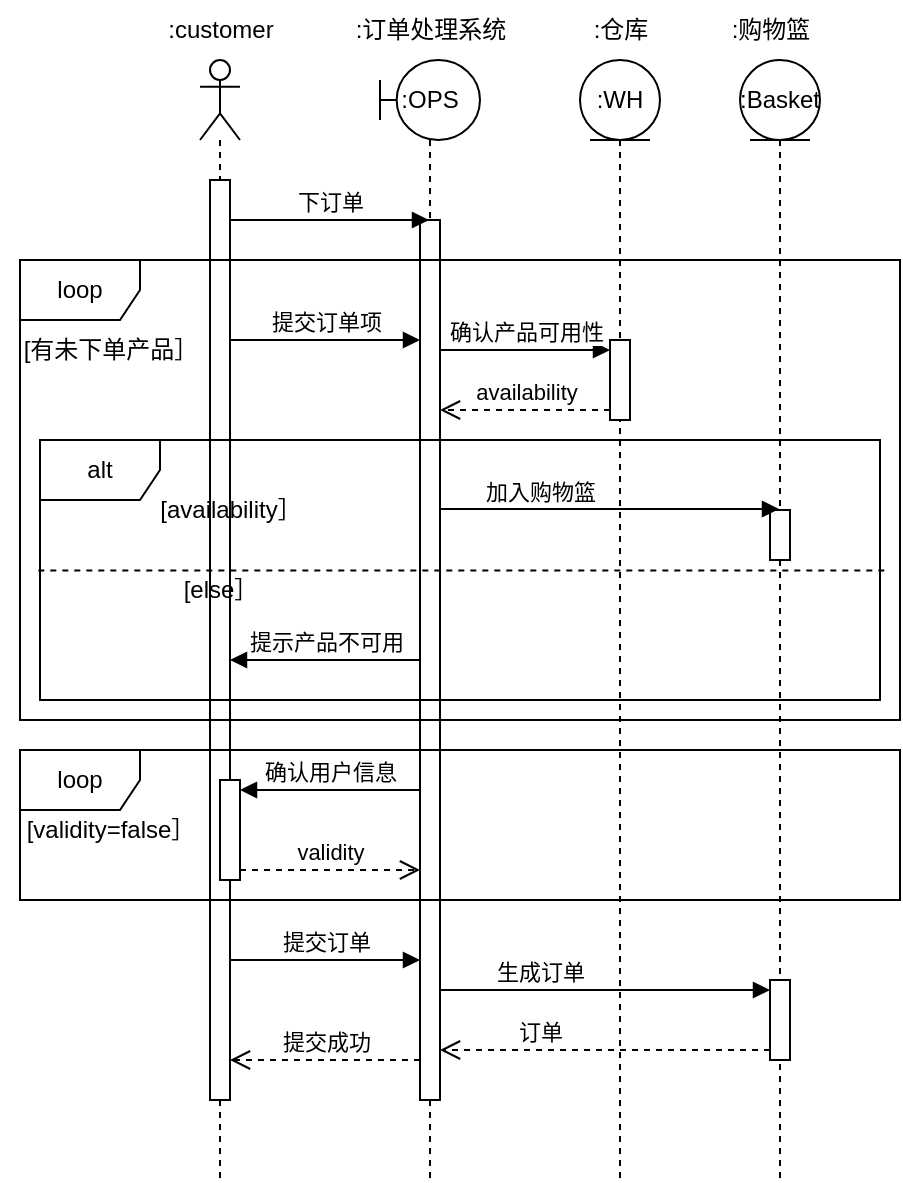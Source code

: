 <mxfile version="24.3.1" type="github">
  <diagram name="第 1 页" id="n8vJ-IztxUJa_jr9M0l1">
    <mxGraphModel dx="1042" dy="569" grid="1" gridSize="10" guides="1" tooltips="1" connect="1" arrows="1" fold="1" page="1" pageScale="1" pageWidth="827" pageHeight="1169" math="0" shadow="0">
      <root>
        <mxCell id="0" />
        <mxCell id="1" parent="0" />
        <mxCell id="JBW0FveoJYngJLi1HycC-1" value=":OPS" style="shape=umlLifeline;perimeter=lifelinePerimeter;whiteSpace=wrap;html=1;container=1;dropTarget=0;collapsible=0;recursiveResize=0;outlineConnect=0;portConstraint=eastwest;newEdgeStyle={&quot;curved&quot;:0,&quot;rounded&quot;:0};participant=umlBoundary;align=center;labelPosition=center;verticalLabelPosition=middle;verticalAlign=middle;" vertex="1" parent="1">
          <mxGeometry x="240" y="80" width="50" height="560" as="geometry" />
        </mxCell>
        <mxCell id="JBW0FveoJYngJLi1HycC-2" value="" style="html=1;points=[[0,0,0,0,5],[0,1,0,0,-5],[1,0,0,0,5],[1,1,0,0,-5]];perimeter=orthogonalPerimeter;outlineConnect=0;targetShapes=umlLifeline;portConstraint=eastwest;newEdgeStyle={&quot;curved&quot;:0,&quot;rounded&quot;:0};" vertex="1" parent="JBW0FveoJYngJLi1HycC-1">
          <mxGeometry x="20" y="80" width="10" height="440" as="geometry" />
        </mxCell>
        <mxCell id="JBW0FveoJYngJLi1HycC-3" value="" style="shape=umlLifeline;perimeter=lifelinePerimeter;whiteSpace=wrap;html=1;container=1;dropTarget=0;collapsible=0;recursiveResize=0;outlineConnect=0;portConstraint=eastwest;newEdgeStyle={&quot;curved&quot;:0,&quot;rounded&quot;:0};participant=umlActor;" vertex="1" parent="1">
          <mxGeometry x="150" y="80" width="20" height="560" as="geometry" />
        </mxCell>
        <mxCell id="JBW0FveoJYngJLi1HycC-4" value="" style="html=1;points=[[0,0,0,0,5],[0,1,0,0,-5],[1,0,0,0,5],[1,1,0,0,-5]];perimeter=orthogonalPerimeter;outlineConnect=0;targetShapes=umlLifeline;portConstraint=eastwest;newEdgeStyle={&quot;curved&quot;:0,&quot;rounded&quot;:0};" vertex="1" parent="JBW0FveoJYngJLi1HycC-3">
          <mxGeometry x="5" y="60" width="10" height="460" as="geometry" />
        </mxCell>
        <mxCell id="JBW0FveoJYngJLi1HycC-5" value="" style="html=1;points=[[0,0,0,0,5],[0,1,0,0,-5],[1,0,0,0,5],[1,1,0,0,-5]];perimeter=orthogonalPerimeter;outlineConnect=0;targetShapes=umlLifeline;portConstraint=eastwest;newEdgeStyle={&quot;curved&quot;:0,&quot;rounded&quot;:0};" vertex="1" parent="JBW0FveoJYngJLi1HycC-3">
          <mxGeometry x="10" y="360" width="10" height="50" as="geometry" />
        </mxCell>
        <mxCell id="JBW0FveoJYngJLi1HycC-6" value=":customer" style="text;html=1;align=center;verticalAlign=middle;resizable=0;points=[];autosize=1;strokeColor=none;fillColor=none;" vertex="1" parent="1">
          <mxGeometry x="120" y="50" width="80" height="30" as="geometry" />
        </mxCell>
        <mxCell id="JBW0FveoJYngJLi1HycC-7" value="下订单" style="html=1;verticalAlign=bottom;endArrow=block;curved=0;rounded=0;" edge="1" parent="1">
          <mxGeometry width="80" relative="1" as="geometry">
            <mxPoint x="165" y="160" as="sourcePoint" />
            <mxPoint x="264.5" y="160" as="targetPoint" />
          </mxGeometry>
        </mxCell>
        <mxCell id="JBW0FveoJYngJLi1HycC-8" value="loop" style="shape=umlFrame;whiteSpace=wrap;html=1;pointerEvents=0;" vertex="1" parent="1">
          <mxGeometry x="60" y="180" width="440" height="230" as="geometry" />
        </mxCell>
        <mxCell id="JBW0FveoJYngJLi1HycC-9" value="[有未下单产品］" style="text;html=1;align=center;verticalAlign=middle;resizable=0;points=[];autosize=1;strokeColor=none;fillColor=none;" vertex="1" parent="1">
          <mxGeometry x="50" y="210" width="110" height="30" as="geometry" />
        </mxCell>
        <mxCell id="JBW0FveoJYngJLi1HycC-10" value="提交订单项" style="html=1;verticalAlign=bottom;endArrow=block;curved=0;rounded=0;" edge="1" parent="1" source="JBW0FveoJYngJLi1HycC-4">
          <mxGeometry width="80" relative="1" as="geometry">
            <mxPoint x="160" y="220" as="sourcePoint" />
            <mxPoint x="260" y="220" as="targetPoint" />
          </mxGeometry>
        </mxCell>
        <mxCell id="JBW0FveoJYngJLi1HycC-11" value="确认产品可用性" style="html=1;verticalAlign=bottom;endArrow=block;curved=0;rounded=0;entryX=0;entryY=0;entryDx=0;entryDy=5;" edge="1" parent="1" source="JBW0FveoJYngJLi1HycC-2" target="JBW0FveoJYngJLi1HycC-15">
          <mxGeometry relative="1" as="geometry">
            <mxPoint x="310" y="235" as="sourcePoint" />
          </mxGeometry>
        </mxCell>
        <mxCell id="JBW0FveoJYngJLi1HycC-12" value="availability" style="html=1;verticalAlign=bottom;endArrow=open;dashed=1;endSize=8;curved=0;rounded=0;exitX=0;exitY=1;exitDx=0;exitDy=-5;" edge="1" parent="1" source="JBW0FveoJYngJLi1HycC-15" target="JBW0FveoJYngJLi1HycC-2">
          <mxGeometry relative="1" as="geometry">
            <mxPoint x="310" y="305" as="targetPoint" />
          </mxGeometry>
        </mxCell>
        <mxCell id="JBW0FveoJYngJLi1HycC-13" value="alt" style="shape=umlFrame;whiteSpace=wrap;html=1;pointerEvents=0;" vertex="1" parent="1">
          <mxGeometry x="70" y="270" width="420" height="130" as="geometry" />
        </mxCell>
        <mxCell id="JBW0FveoJYngJLi1HycC-14" value=":WH" style="shape=umlLifeline;perimeter=lifelinePerimeter;whiteSpace=wrap;html=1;container=1;dropTarget=0;collapsible=0;recursiveResize=0;outlineConnect=0;portConstraint=eastwest;newEdgeStyle={&quot;curved&quot;:0,&quot;rounded&quot;:0};participant=umlEntity;" vertex="1" parent="1">
          <mxGeometry x="340" y="80" width="40" height="560" as="geometry" />
        </mxCell>
        <mxCell id="JBW0FveoJYngJLi1HycC-15" value="" style="html=1;points=[[0,0,0,0,5],[0,1,0,0,-5],[1,0,0,0,5],[1,1,0,0,-5]];perimeter=orthogonalPerimeter;outlineConnect=0;targetShapes=umlLifeline;portConstraint=eastwest;newEdgeStyle={&quot;curved&quot;:0,&quot;rounded&quot;:0};" vertex="1" parent="JBW0FveoJYngJLi1HycC-14">
          <mxGeometry x="15" y="140" width="10" height="40" as="geometry" />
        </mxCell>
        <mxCell id="JBW0FveoJYngJLi1HycC-16" value="[availability］" style="text;html=1;align=center;verticalAlign=middle;resizable=0;points=[];autosize=1;strokeColor=none;fillColor=none;" vertex="1" parent="1">
          <mxGeometry x="120" y="290" width="90" height="30" as="geometry" />
        </mxCell>
        <mxCell id="JBW0FveoJYngJLi1HycC-17" value=":Basket" style="shape=umlLifeline;perimeter=lifelinePerimeter;whiteSpace=wrap;html=1;container=1;dropTarget=0;collapsible=0;recursiveResize=0;outlineConnect=0;portConstraint=eastwest;newEdgeStyle={&quot;curved&quot;:0,&quot;rounded&quot;:0};participant=umlEntity;" vertex="1" parent="1">
          <mxGeometry x="420" y="80" width="40" height="560" as="geometry" />
        </mxCell>
        <mxCell id="JBW0FveoJYngJLi1HycC-18" value="" style="html=1;points=[[0,0,0,0,5],[0,1,0,0,-5],[1,0,0,0,5],[1,1,0,0,-5]];perimeter=orthogonalPerimeter;outlineConnect=0;targetShapes=umlLifeline;portConstraint=eastwest;newEdgeStyle={&quot;curved&quot;:0,&quot;rounded&quot;:0};" vertex="1" parent="JBW0FveoJYngJLi1HycC-17">
          <mxGeometry x="15" y="225" width="10" height="25" as="geometry" />
        </mxCell>
        <mxCell id="JBW0FveoJYngJLi1HycC-19" value="" style="html=1;points=[[0,0,0,0,5],[0,1,0,0,-5],[1,0,0,0,5],[1,1,0,0,-5]];perimeter=orthogonalPerimeter;outlineConnect=0;targetShapes=umlLifeline;portConstraint=eastwest;newEdgeStyle={&quot;curved&quot;:0,&quot;rounded&quot;:0};" vertex="1" parent="JBW0FveoJYngJLi1HycC-17">
          <mxGeometry x="15" y="460" width="10" height="40" as="geometry" />
        </mxCell>
        <mxCell id="JBW0FveoJYngJLi1HycC-20" value="" style="edgeStyle=none;orthogonalLoop=1;jettySize=auto;html=1;rounded=0;endArrow=none;endFill=0;dashed=1;exitX=-0.002;exitY=0.502;exitDx=0;exitDy=0;exitPerimeter=0;entryX=1.006;entryY=0.502;entryDx=0;entryDy=0;entryPerimeter=0;" edge="1" parent="1" source="JBW0FveoJYngJLi1HycC-13" target="JBW0FveoJYngJLi1HycC-13">
          <mxGeometry width="100" relative="1" as="geometry">
            <mxPoint x="80" y="380" as="sourcePoint" />
            <mxPoint x="180" y="380" as="targetPoint" />
            <Array as="points" />
          </mxGeometry>
        </mxCell>
        <mxCell id="JBW0FveoJYngJLi1HycC-21" value="[else］" style="text;html=1;align=center;verticalAlign=middle;resizable=0;points=[];autosize=1;strokeColor=none;fillColor=none;" vertex="1" parent="1">
          <mxGeometry x="130" y="330" width="60" height="30" as="geometry" />
        </mxCell>
        <mxCell id="JBW0FveoJYngJLi1HycC-22" value="加入购物篮" style="html=1;verticalAlign=bottom;endArrow=block;curved=0;rounded=0;" edge="1" parent="1">
          <mxGeometry x="-0.41" width="80" relative="1" as="geometry">
            <mxPoint x="270" y="304.5" as="sourcePoint" />
            <mxPoint x="439.5" y="304.5" as="targetPoint" />
            <mxPoint as="offset" />
          </mxGeometry>
        </mxCell>
        <mxCell id="JBW0FveoJYngJLi1HycC-23" value="提示产品不可用" style="html=1;verticalAlign=bottom;endArrow=block;curved=0;rounded=0;" edge="1" parent="1" target="JBW0FveoJYngJLi1HycC-4">
          <mxGeometry width="80" relative="1" as="geometry">
            <mxPoint x="260" y="380" as="sourcePoint" />
            <mxPoint x="160" y="380" as="targetPoint" />
          </mxGeometry>
        </mxCell>
        <mxCell id="JBW0FveoJYngJLi1HycC-24" value="确认用户信息" style="html=1;verticalAlign=bottom;endArrow=block;curved=0;rounded=0;entryX=1;entryY=0;entryDx=0;entryDy=5;" edge="1" parent="1" source="JBW0FveoJYngJLi1HycC-2" target="JBW0FveoJYngJLi1HycC-5">
          <mxGeometry relative="1" as="geometry">
            <mxPoint x="240" y="445" as="sourcePoint" />
            <mxPoint as="offset" />
          </mxGeometry>
        </mxCell>
        <mxCell id="JBW0FveoJYngJLi1HycC-25" value="validity" style="html=1;verticalAlign=bottom;endArrow=open;dashed=1;endSize=8;curved=0;rounded=0;exitX=1;exitY=1;exitDx=0;exitDy=-5;" edge="1" parent="1" source="JBW0FveoJYngJLi1HycC-5" target="JBW0FveoJYngJLi1HycC-2">
          <mxGeometry relative="1" as="geometry">
            <mxPoint x="240" y="515" as="targetPoint" />
          </mxGeometry>
        </mxCell>
        <mxCell id="JBW0FveoJYngJLi1HycC-26" value="loop" style="shape=umlFrame;whiteSpace=wrap;html=1;pointerEvents=0;" vertex="1" parent="1">
          <mxGeometry x="60" y="425" width="440" height="75" as="geometry" />
        </mxCell>
        <mxCell id="JBW0FveoJYngJLi1HycC-27" value="[validity=false］" style="text;html=1;align=center;verticalAlign=middle;resizable=0;points=[];autosize=1;strokeColor=none;fillColor=none;" vertex="1" parent="1">
          <mxGeometry x="50" y="450" width="110" height="30" as="geometry" />
        </mxCell>
        <mxCell id="JBW0FveoJYngJLi1HycC-28" value="提交成功" style="html=1;verticalAlign=bottom;endArrow=open;dashed=1;endSize=8;curved=0;rounded=0;" edge="1" parent="1" target="JBW0FveoJYngJLi1HycC-4">
          <mxGeometry relative="1" as="geometry">
            <mxPoint x="170" y="585" as="targetPoint" />
            <mxPoint x="260" y="580" as="sourcePoint" />
          </mxGeometry>
        </mxCell>
        <mxCell id="JBW0FveoJYngJLi1HycC-29" value="提交订单" style="html=1;verticalAlign=bottom;endArrow=block;curved=0;rounded=0;entryX=0;entryY=0;entryDx=0;entryDy=5;" edge="1" parent="1">
          <mxGeometry relative="1" as="geometry">
            <mxPoint x="165" y="530" as="sourcePoint" />
            <mxPoint x="260" y="530" as="targetPoint" />
          </mxGeometry>
        </mxCell>
        <mxCell id="JBW0FveoJYngJLi1HycC-30" value="生成订单" style="html=1;verticalAlign=bottom;endArrow=block;curved=0;rounded=0;entryX=0;entryY=0;entryDx=0;entryDy=5;" edge="1" parent="1" source="JBW0FveoJYngJLi1HycC-2" target="JBW0FveoJYngJLi1HycC-19">
          <mxGeometry x="-0.394" relative="1" as="geometry">
            <mxPoint x="365" y="545" as="sourcePoint" />
            <mxPoint as="offset" />
          </mxGeometry>
        </mxCell>
        <mxCell id="JBW0FveoJYngJLi1HycC-31" value="订单" style="html=1;verticalAlign=bottom;endArrow=open;dashed=1;endSize=8;curved=0;rounded=0;exitX=0;exitY=1;exitDx=0;exitDy=-5;" edge="1" parent="1" source="JBW0FveoJYngJLi1HycC-19" target="JBW0FveoJYngJLi1HycC-2">
          <mxGeometry x="0.394" relative="1" as="geometry">
            <mxPoint x="365" y="615" as="targetPoint" />
            <mxPoint as="offset" />
          </mxGeometry>
        </mxCell>
        <mxCell id="JBW0FveoJYngJLi1HycC-32" value=":订单处理系统" style="text;html=1;align=center;verticalAlign=middle;resizable=0;points=[];autosize=1;strokeColor=none;fillColor=none;" vertex="1" parent="1">
          <mxGeometry x="215" y="50" width="100" height="30" as="geometry" />
        </mxCell>
        <mxCell id="JBW0FveoJYngJLi1HycC-33" value=":仓库" style="text;html=1;align=center;verticalAlign=middle;resizable=0;points=[];autosize=1;strokeColor=none;fillColor=none;" vertex="1" parent="1">
          <mxGeometry x="335" y="50" width="50" height="30" as="geometry" />
        </mxCell>
        <mxCell id="JBW0FveoJYngJLi1HycC-34" value=":购物篮" style="text;html=1;align=center;verticalAlign=middle;resizable=0;points=[];autosize=1;strokeColor=none;fillColor=none;" vertex="1" parent="1">
          <mxGeometry x="405" y="50" width="60" height="30" as="geometry" />
        </mxCell>
      </root>
    </mxGraphModel>
  </diagram>
</mxfile>
